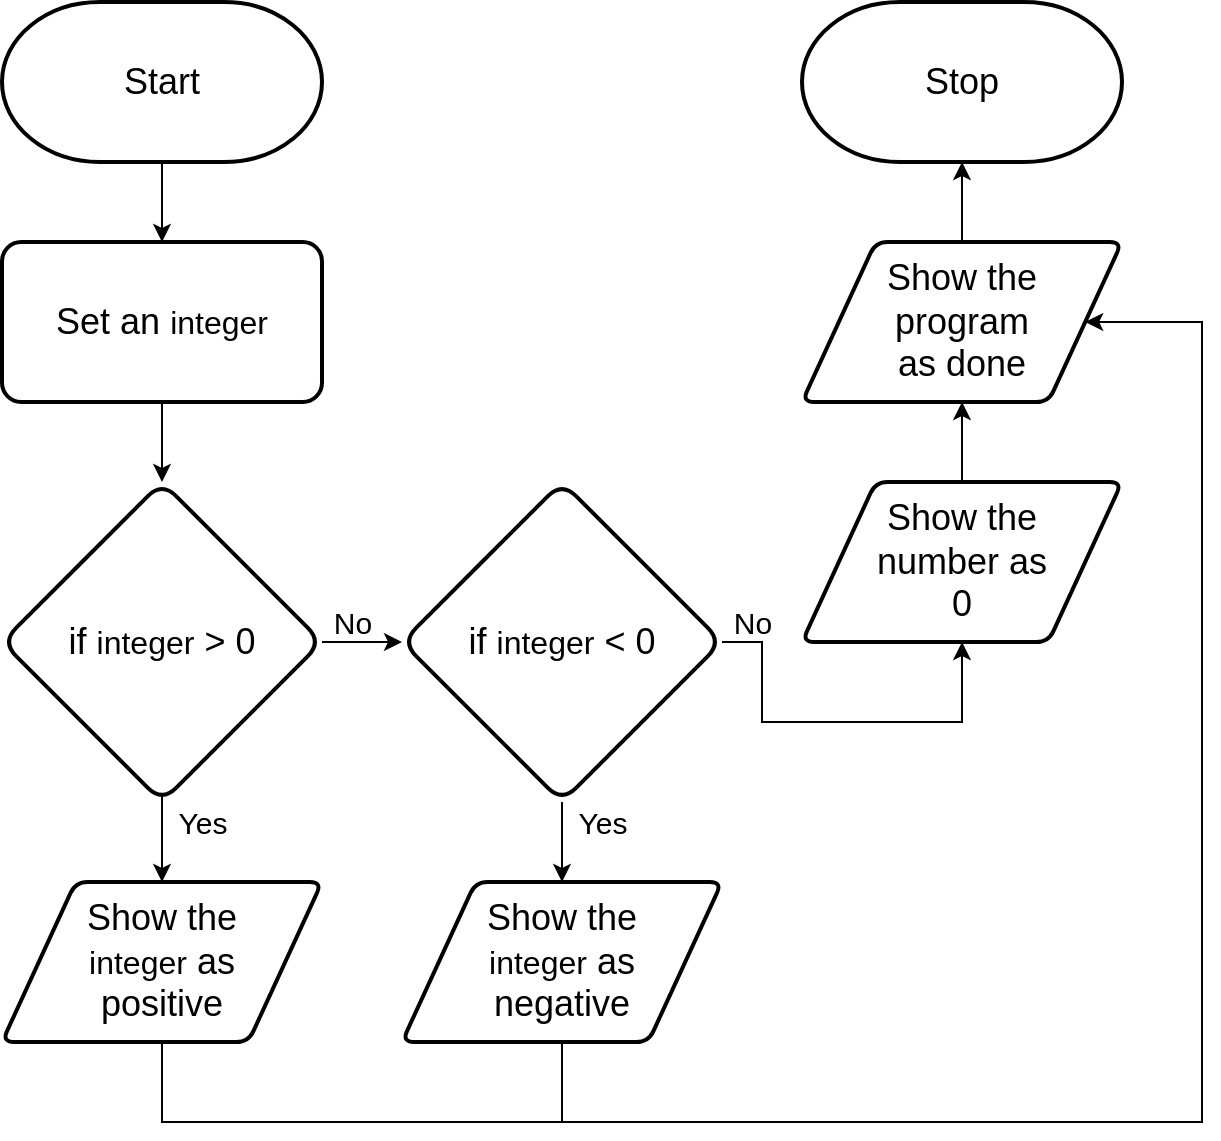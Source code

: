 <mxfile>
    <diagram id="A_tYOe9iZ1WcpGx81PBD" name="Page-1">
        <mxGraphModel dx="1726" dy="1750" grid="1" gridSize="10" guides="1" tooltips="1" connect="1" arrows="1" fold="1" page="1" pageScale="1" pageWidth="827" pageHeight="1169" math="0" shadow="0">
            <root>
                <mxCell id="0"/>
                <mxCell id="1" parent="0"/>
                <mxCell id="27" style="edgeStyle=none;html=1;entryX=0.5;entryY=0;entryDx=0;entryDy=0;fontSize=16;" parent="1" source="24" edge="1">
                    <mxGeometry relative="1" as="geometry">
                        <mxPoint x="80" y="120" as="targetPoint"/>
                    </mxGeometry>
                </mxCell>
                <mxCell id="24" value="&lt;font style=&quot;font-size: 18px&quot;&gt;Start&lt;/font&gt;" style="strokeWidth=2;html=1;shape=mxgraph.flowchart.terminator;whiteSpace=wrap;" parent="1" vertex="1">
                    <mxGeometry width="160" height="80" as="geometry"/>
                </mxCell>
                <mxCell id="25" value="&lt;font style=&quot;font-size: 18px&quot;&gt;Stop&lt;/font&gt;" style="strokeWidth=2;html=1;shape=mxgraph.flowchart.terminator;whiteSpace=wrap;" parent="1" vertex="1">
                    <mxGeometry x="400" width="160" height="80" as="geometry"/>
                </mxCell>
                <mxCell id="88" style="edgeStyle=none;rounded=0;html=1;entryX=1;entryY=0.5;entryDx=0;entryDy=0;fontSize=18;" edge="1" parent="1" source="45" target="47">
                    <mxGeometry relative="1" as="geometry">
                        <Array as="points">
                            <mxPoint x="80" y="560"/>
                            <mxPoint x="600" y="560"/>
                            <mxPoint x="600" y="160"/>
                        </Array>
                    </mxGeometry>
                </mxCell>
                <mxCell id="45" value="Show the&lt;br&gt;&lt;span style=&quot;font-size: 16px&quot;&gt;integer&lt;/span&gt;&amp;nbsp;as &lt;br&gt;positive" style="shape=parallelogram;html=1;strokeWidth=2;perimeter=parallelogramPerimeter;whiteSpace=wrap;rounded=1;arcSize=12;size=0.23;fontSize=18;" parent="1" vertex="1">
                    <mxGeometry y="440" width="160" height="80" as="geometry"/>
                </mxCell>
                <mxCell id="59" style="edgeStyle=none;html=1;entryX=0.5;entryY=1;entryDx=0;entryDy=0;entryPerimeter=0;fontFamily=Helvetica;fontSize=15;fontColor=default;" parent="1" source="47" target="25" edge="1">
                    <mxGeometry relative="1" as="geometry"/>
                </mxCell>
                <mxCell id="47" value="Show the &lt;br&gt;program &lt;br&gt;as done" style="shape=parallelogram;html=1;strokeWidth=2;perimeter=parallelogramPerimeter;whiteSpace=wrap;rounded=1;arcSize=12;size=0.23;fontSize=18;" parent="1" vertex="1">
                    <mxGeometry x="400" y="120" width="160" height="80" as="geometry"/>
                </mxCell>
                <mxCell id="77" style="edgeStyle=none;html=1;entryX=0.5;entryY=0;entryDx=0;entryDy=0;fontSize=13;" parent="1" edge="1">
                    <mxGeometry relative="1" as="geometry">
                        <mxPoint x="80" y="200" as="sourcePoint"/>
                        <mxPoint x="80" y="240" as="targetPoint"/>
                    </mxGeometry>
                </mxCell>
                <mxCell id="53" style="edgeStyle=none;html=1;fontFamily=Helvetica;fontSize=8;fontColor=default;" parent="1" source="52" edge="1">
                    <mxGeometry relative="1" as="geometry">
                        <mxPoint x="80" y="360" as="targetPoint"/>
                    </mxGeometry>
                </mxCell>
                <mxCell id="61" style="edgeStyle=none;rounded=0;html=1;fontFamily=Helvetica;fontSize=15;fontColor=default;strokeColor=default;entryX=0;entryY=0.5;entryDx=0;entryDy=0;exitX=1;exitY=0.5;exitDx=0;exitDy=0;" parent="1" source="52" target="80" edge="1">
                    <mxGeometry relative="1" as="geometry">
                        <mxPoint x="200" y="280" as="targetPoint"/>
                    </mxGeometry>
                </mxCell>
                <mxCell id="82" style="edgeStyle=none;html=1;entryX=0.5;entryY=0;entryDx=0;entryDy=0;fontSize=18;" edge="1" parent="1" source="52" target="45">
                    <mxGeometry relative="1" as="geometry"/>
                </mxCell>
                <mxCell id="52" value="&lt;font&gt;&lt;font style=&quot;font-size: 18px&quot;&gt;if&amp;nbsp;&lt;span style=&quot;font-size: 16px&quot;&gt;integer&lt;/span&gt;&amp;nbsp;&amp;gt; 0&lt;/font&gt;&lt;br&gt;&lt;/font&gt;" style="rhombus;whiteSpace=wrap;html=1;rounded=1;fontFamily=Helvetica;fontSize=11;fontColor=default;strokeColor=default;strokeWidth=2;fillColor=default;" parent="1" vertex="1">
                    <mxGeometry y="240" width="160" height="160" as="geometry"/>
                </mxCell>
                <mxCell id="54" value="&lt;font style=&quot;font-size: 15px&quot;&gt;Yes&lt;/font&gt;" style="text;html=1;align=center;verticalAlign=middle;resizable=0;points=[];autosize=1;strokeColor=none;fillColor=none;fontSize=8;fontFamily=Helvetica;fontColor=default;" parent="1" vertex="1">
                    <mxGeometry x="80" y="400" width="40" height="20" as="geometry"/>
                </mxCell>
                <mxCell id="55" value="No" style="text;html=1;align=center;verticalAlign=middle;resizable=0;points=[];autosize=1;strokeColor=none;fillColor=none;fontSize=15;fontFamily=Helvetica;fontColor=default;" parent="1" vertex="1">
                    <mxGeometry x="160" y="300" width="30" height="20" as="geometry"/>
                </mxCell>
                <mxCell id="76" style="edgeStyle=none;html=1;fontSize=13;" parent="1" target="47" edge="1">
                    <mxGeometry relative="1" as="geometry">
                        <mxPoint x="480" y="240" as="sourcePoint"/>
                    </mxGeometry>
                </mxCell>
                <mxCell id="78" value="&lt;span&gt;Set&amp;nbsp;&lt;/span&gt;&lt;span&gt;an&amp;nbsp;&lt;/span&gt;&lt;span style=&quot;font-size: 16px&quot;&gt;integer&lt;/span&gt;" style="whiteSpace=wrap;html=1;fontSize=18;strokeWidth=2;rounded=1;arcSize=12;" parent="1" vertex="1">
                    <mxGeometry y="120" width="160" height="80" as="geometry"/>
                </mxCell>
                <mxCell id="86" style="edgeStyle=none;html=1;fontSize=18;" edge="1" parent="1" source="80" target="84">
                    <mxGeometry relative="1" as="geometry"/>
                </mxCell>
                <mxCell id="87" style="edgeStyle=none;html=1;entryX=0.5;entryY=1;entryDx=0;entryDy=0;fontSize=18;rounded=0;" edge="1" parent="1" source="80" target="85">
                    <mxGeometry relative="1" as="geometry">
                        <Array as="points">
                            <mxPoint x="380" y="320"/>
                            <mxPoint x="380" y="360"/>
                            <mxPoint x="480" y="360"/>
                        </Array>
                    </mxGeometry>
                </mxCell>
                <mxCell id="80" value="&lt;font&gt;&lt;font style=&quot;font-size: 18px&quot;&gt;if&amp;nbsp;&lt;span style=&quot;font-size: 16px&quot;&gt;integer&lt;/span&gt;&amp;nbsp;&amp;lt; 0&lt;/font&gt;&lt;br&gt;&lt;/font&gt;" style="rhombus;whiteSpace=wrap;html=1;rounded=1;fontFamily=Helvetica;fontSize=11;fontColor=default;strokeColor=default;strokeWidth=2;fillColor=default;" vertex="1" parent="1">
                    <mxGeometry x="200" y="240" width="160" height="160" as="geometry"/>
                </mxCell>
                <mxCell id="89" style="edgeStyle=none;rounded=0;html=1;fontSize=18;endArrow=none;endFill=0;" edge="1" parent="1" source="84">
                    <mxGeometry relative="1" as="geometry">
                        <mxPoint x="280" y="560" as="targetPoint"/>
                    </mxGeometry>
                </mxCell>
                <mxCell id="84" value="Show the&lt;br&gt;&lt;span style=&quot;font-size: 16px&quot;&gt;integer&lt;/span&gt;&amp;nbsp;as &lt;br&gt;negative" style="shape=parallelogram;html=1;strokeWidth=2;perimeter=parallelogramPerimeter;whiteSpace=wrap;rounded=1;arcSize=12;size=0.23;fontSize=18;" vertex="1" parent="1">
                    <mxGeometry x="200" y="440" width="160" height="80" as="geometry"/>
                </mxCell>
                <mxCell id="85" value="Show the&lt;br&gt;number as &lt;br&gt;0" style="shape=parallelogram;html=1;strokeWidth=2;perimeter=parallelogramPerimeter;whiteSpace=wrap;rounded=1;arcSize=12;size=0.23;fontSize=18;" vertex="1" parent="1">
                    <mxGeometry x="400" y="240" width="160" height="80" as="geometry"/>
                </mxCell>
                <mxCell id="90" value="No" style="text;html=1;align=center;verticalAlign=middle;resizable=0;points=[];autosize=1;strokeColor=none;fillColor=none;fontSize=15;fontFamily=Helvetica;fontColor=default;" vertex="1" parent="1">
                    <mxGeometry x="360" y="300" width="30" height="20" as="geometry"/>
                </mxCell>
                <mxCell id="91" value="&lt;font style=&quot;font-size: 15px&quot;&gt;Yes&lt;/font&gt;" style="text;html=1;align=center;verticalAlign=middle;resizable=0;points=[];autosize=1;strokeColor=none;fillColor=none;fontSize=8;fontFamily=Helvetica;fontColor=default;" vertex="1" parent="1">
                    <mxGeometry x="280" y="400" width="40" height="20" as="geometry"/>
                </mxCell>
            </root>
        </mxGraphModel>
    </diagram>
</mxfile>